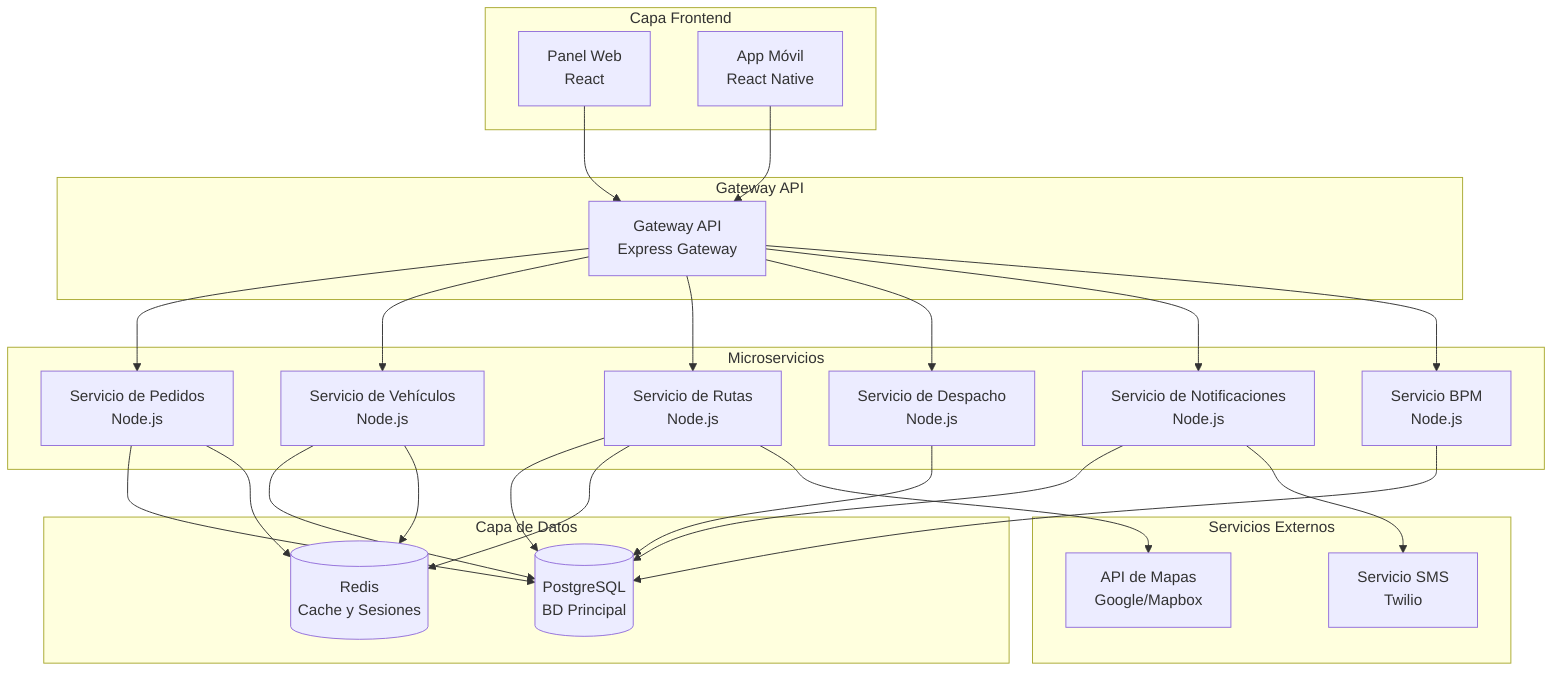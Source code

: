 graph TB
    subgraph "Capa Frontend"
        WEB[Panel Web<br/>React]
        MOBILE[App Móvil<br/>React Native]
    end
    
    subgraph "Gateway API"
        GATEWAY[Gateway API<br/>Express Gateway]
    end
    
    subgraph "Microservicios"
        ORDER[Servicio de Pedidos<br/>Node.js]
        VEHICLE[Servicio de Vehículos<br/>Node.js]
        ROUTE[Servicio de Rutas<br/>Node.js]
        DISPATCH[Servicio de Despacho<br/>Node.js]
        NOTIFY[Servicio de Notificaciones<br/>Node.js]
        BPM[Servicio BPM<br/>Node.js]
    end
    
    subgraph "Capa de Datos"
        POSTGRES[(PostgreSQL<br/>BD Principal)]
        REDIS[(Redis<br/>Cache y Sesiones)]
    end
    
    subgraph "Servicios Externos"
        MAPS[API de Mapas<br/>Google/Mapbox]
        SMS[Servicio SMS<br/>Twilio]
    end
    
    WEB --> GATEWAY
    MOBILE --> GATEWAY
    GATEWAY --> ORDER
    GATEWAY --> VEHICLE
    GATEWAY --> ROUTE
    GATEWAY --> DISPATCH
    GATEWAY --> NOTIFY
    GATEWAY --> BPM
    
    ORDER --> POSTGRES
    VEHICLE --> POSTGRES
    ROUTE --> POSTGRES
    DISPATCH --> POSTGRES
    NOTIFY --> POSTGRES
    BPM --> POSTGRES
    
    ORDER --> REDIS
    VEHICLE --> REDIS
    ROUTE --> REDIS
    
    ROUTE --> MAPS
    NOTIFY --> SMS